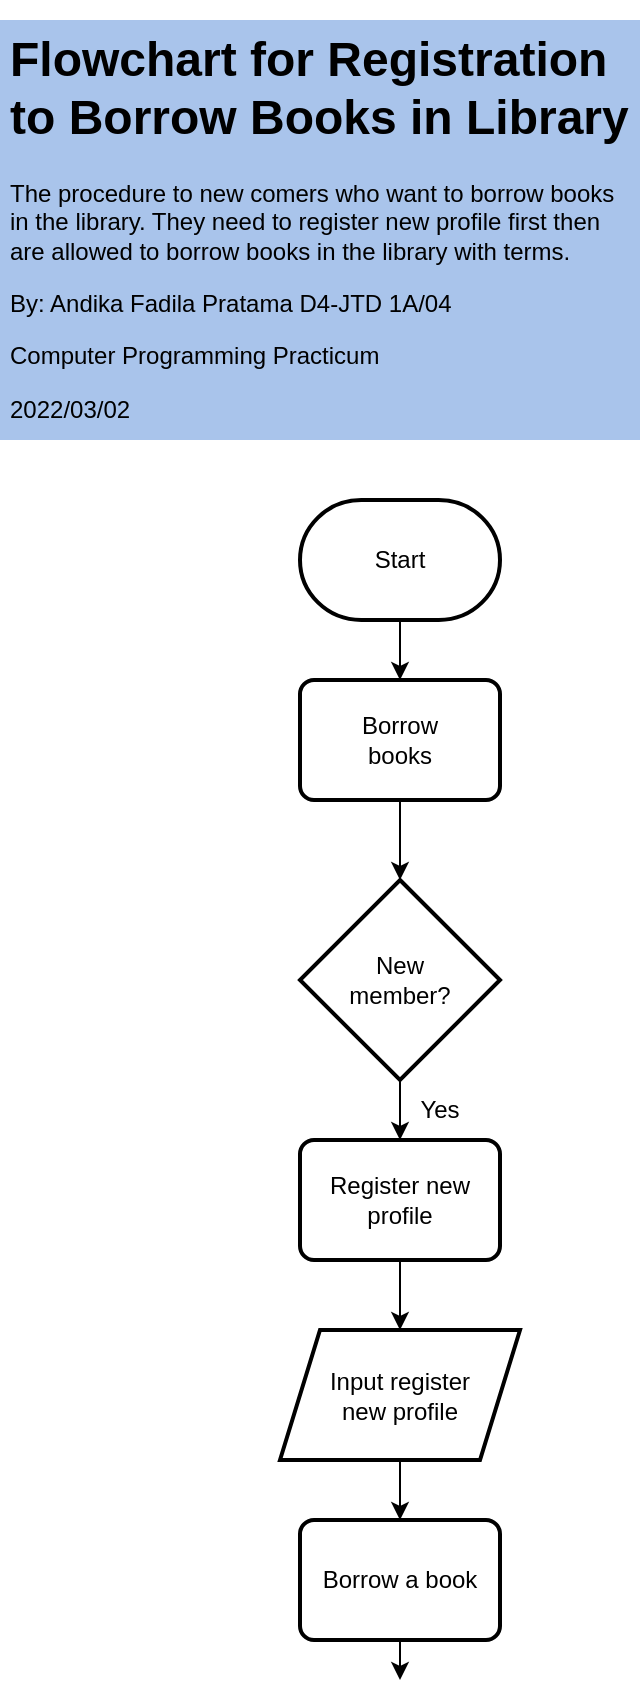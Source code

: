 <mxfile version="16.6.4" type="github">
  <diagram id="hK6cHyncP6QBp0MwOiCH" name="Page-1">
    <mxGraphModel dx="723" dy="390" grid="1" gridSize="10" guides="1" tooltips="1" connect="1" arrows="1" fold="1" page="1" pageScale="1" pageWidth="850" pageHeight="1100" math="0" shadow="0">
      <root>
        <mxCell id="0" />
        <mxCell id="1" parent="0" />
        <mxCell id="kf-vg7m3FzswI82a5gg6-1" value="" style="strokeWidth=2;html=1;shape=mxgraph.flowchart.terminator;whiteSpace=wrap;" vertex="1" parent="1">
          <mxGeometry x="190" y="280" width="100" height="60" as="geometry" />
        </mxCell>
        <mxCell id="kf-vg7m3FzswI82a5gg6-2" value="&lt;h1&gt;Flowchart for Registration to Borrow Books in Library&lt;br&gt;&lt;/h1&gt;&lt;p&gt;The procedure to new comers who want to borrow books in the library. They need to register new profile first then are allowed to borrow books in the library with terms.&lt;/p&gt;&lt;p&gt;By: Andika Fadila Pratama D4-JTD 1A/04 &lt;br&gt;&lt;/p&gt;&lt;p&gt;Computer Programming Practicum&lt;/p&gt;&lt;p&gt;2022/03/02&lt;br&gt;&lt;/p&gt;" style="text;html=1;strokeColor=none;fillColor=#A9C4EB;spacing=5;spacingTop=-20;whiteSpace=wrap;overflow=hidden;rounded=0;" vertex="1" parent="1">
          <mxGeometry x="40" y="40" width="320" height="210" as="geometry" />
        </mxCell>
        <mxCell id="kf-vg7m3FzswI82a5gg6-3" value="Start" style="text;html=1;strokeColor=none;fillColor=none;align=center;verticalAlign=middle;whiteSpace=wrap;rounded=0;" vertex="1" parent="1">
          <mxGeometry x="210" y="295" width="60" height="30" as="geometry" />
        </mxCell>
        <mxCell id="kf-vg7m3FzswI82a5gg6-4" value="" style="endArrow=classic;html=1;rounded=0;exitX=0.5;exitY=1;exitDx=0;exitDy=0;exitPerimeter=0;entryX=0.5;entryY=0;entryDx=0;entryDy=0;" edge="1" parent="1" source="kf-vg7m3FzswI82a5gg6-1" target="kf-vg7m3FzswI82a5gg6-16">
          <mxGeometry width="50" height="50" relative="1" as="geometry">
            <mxPoint x="400" y="300" as="sourcePoint" />
            <mxPoint x="240" y="360" as="targetPoint" />
          </mxGeometry>
        </mxCell>
        <mxCell id="kf-vg7m3FzswI82a5gg6-6" value="Input register new profile" style="text;html=1;strokeColor=none;fillColor=none;align=center;verticalAlign=middle;whiteSpace=wrap;rounded=0;" vertex="1" parent="1">
          <mxGeometry x="195" y="712.5" width="90" height="30" as="geometry" />
        </mxCell>
        <mxCell id="kf-vg7m3FzswI82a5gg6-7" value="" style="endArrow=classic;html=1;rounded=0;exitX=0.5;exitY=1;exitDx=0;exitDy=0;entryX=0.5;entryY=0;entryDx=0;entryDy=0;entryPerimeter=0;" edge="1" parent="1" source="kf-vg7m3FzswI82a5gg6-16" target="kf-vg7m3FzswI82a5gg6-12">
          <mxGeometry width="50" height="50" relative="1" as="geometry">
            <mxPoint x="240" y="430" as="sourcePoint" />
            <mxPoint x="240" y="460" as="targetPoint" />
          </mxGeometry>
        </mxCell>
        <mxCell id="kf-vg7m3FzswI82a5gg6-8" value="" style="shape=parallelogram;perimeter=parallelogramPerimeter;whiteSpace=wrap;html=1;fixedSize=1;fillColor=none;strokeWidth=2;" vertex="1" parent="1">
          <mxGeometry x="180" y="695" width="120" height="65" as="geometry" />
        </mxCell>
        <mxCell id="kf-vg7m3FzswI82a5gg6-10" value="Borrow books" style="text;html=1;strokeColor=none;fillColor=none;align=center;verticalAlign=middle;whiteSpace=wrap;rounded=0;" vertex="1" parent="1">
          <mxGeometry x="210" y="387.5" width="60" height="25" as="geometry" />
        </mxCell>
        <mxCell id="kf-vg7m3FzswI82a5gg6-12" value="" style="strokeWidth=2;html=1;shape=mxgraph.flowchart.decision;whiteSpace=wrap;fillColor=none;" vertex="1" parent="1">
          <mxGeometry x="190" y="470" width="100" height="100" as="geometry" />
        </mxCell>
        <mxCell id="kf-vg7m3FzswI82a5gg6-13" value="New member?" style="text;html=1;strokeColor=none;fillColor=none;align=center;verticalAlign=middle;whiteSpace=wrap;rounded=0;" vertex="1" parent="1">
          <mxGeometry x="210" y="505" width="60" height="30" as="geometry" />
        </mxCell>
        <mxCell id="kf-vg7m3FzswI82a5gg6-14" value="" style="endArrow=classic;html=1;rounded=0;exitX=0.5;exitY=1;exitDx=0;exitDy=0;exitPerimeter=0;entryX=0.5;entryY=0;entryDx=0;entryDy=0;" edge="1" parent="1" source="kf-vg7m3FzswI82a5gg6-12" target="kf-vg7m3FzswI82a5gg6-19">
          <mxGeometry width="50" height="50" relative="1" as="geometry">
            <mxPoint x="340" y="540" as="sourcePoint" />
            <mxPoint x="240" y="600" as="targetPoint" />
          </mxGeometry>
        </mxCell>
        <mxCell id="kf-vg7m3FzswI82a5gg6-16" value="" style="rounded=1;whiteSpace=wrap;html=1;absoluteArcSize=1;arcSize=14;strokeWidth=2;fillColor=none;" vertex="1" parent="1">
          <mxGeometry x="190" y="370" width="100" height="60" as="geometry" />
        </mxCell>
        <mxCell id="kf-vg7m3FzswI82a5gg6-19" value="" style="rounded=1;whiteSpace=wrap;html=1;absoluteArcSize=1;arcSize=14;strokeWidth=2;fillColor=none;" vertex="1" parent="1">
          <mxGeometry x="190" y="600" width="100" height="60" as="geometry" />
        </mxCell>
        <mxCell id="kf-vg7m3FzswI82a5gg6-20" value="Register new profile" style="text;html=1;strokeColor=none;fillColor=none;align=center;verticalAlign=middle;whiteSpace=wrap;rounded=0;" vertex="1" parent="1">
          <mxGeometry x="200" y="615" width="80" height="30" as="geometry" />
        </mxCell>
        <mxCell id="kf-vg7m3FzswI82a5gg6-21" value="Yes" style="text;html=1;strokeColor=none;fillColor=none;align=center;verticalAlign=middle;whiteSpace=wrap;rounded=0;" vertex="1" parent="1">
          <mxGeometry x="240" y="570" width="40" height="30" as="geometry" />
        </mxCell>
        <mxCell id="kf-vg7m3FzswI82a5gg6-22" value="" style="endArrow=classic;html=1;rounded=0;exitX=0.5;exitY=1;exitDx=0;exitDy=0;entryX=0.5;entryY=0;entryDx=0;entryDy=0;" edge="1" parent="1" source="kf-vg7m3FzswI82a5gg6-19" target="kf-vg7m3FzswI82a5gg6-8">
          <mxGeometry width="50" height="50" relative="1" as="geometry">
            <mxPoint x="190" y="600" as="sourcePoint" />
            <mxPoint x="240" y="550" as="targetPoint" />
          </mxGeometry>
        </mxCell>
        <mxCell id="kf-vg7m3FzswI82a5gg6-23" value="" style="endArrow=classic;html=1;rounded=0;exitX=0.5;exitY=1;exitDx=0;exitDy=0;entryX=0.5;entryY=0;entryDx=0;entryDy=0;" edge="1" parent="1" source="kf-vg7m3FzswI82a5gg6-8" target="kf-vg7m3FzswI82a5gg6-24">
          <mxGeometry width="50" height="50" relative="1" as="geometry">
            <mxPoint x="200" y="700" as="sourcePoint" />
            <mxPoint x="240" y="780" as="targetPoint" />
          </mxGeometry>
        </mxCell>
        <mxCell id="kf-vg7m3FzswI82a5gg6-24" value="" style="rounded=1;whiteSpace=wrap;html=1;absoluteArcSize=1;arcSize=14;strokeWidth=2;fillColor=none;" vertex="1" parent="1">
          <mxGeometry x="190" y="790" width="100" height="60" as="geometry" />
        </mxCell>
        <mxCell id="kf-vg7m3FzswI82a5gg6-25" value="Borrow a book" style="text;html=1;strokeColor=none;fillColor=none;align=center;verticalAlign=middle;whiteSpace=wrap;rounded=0;" vertex="1" parent="1">
          <mxGeometry x="200" y="805" width="80" height="30" as="geometry" />
        </mxCell>
        <mxCell id="kf-vg7m3FzswI82a5gg6-26" value="" style="endArrow=classic;html=1;rounded=0;exitX=0.5;exitY=1;exitDx=0;exitDy=0;" edge="1" parent="1" source="kf-vg7m3FzswI82a5gg6-24">
          <mxGeometry width="50" height="50" relative="1" as="geometry">
            <mxPoint x="200" y="800" as="sourcePoint" />
            <mxPoint x="240" y="870" as="targetPoint" />
          </mxGeometry>
        </mxCell>
      </root>
    </mxGraphModel>
  </diagram>
</mxfile>
